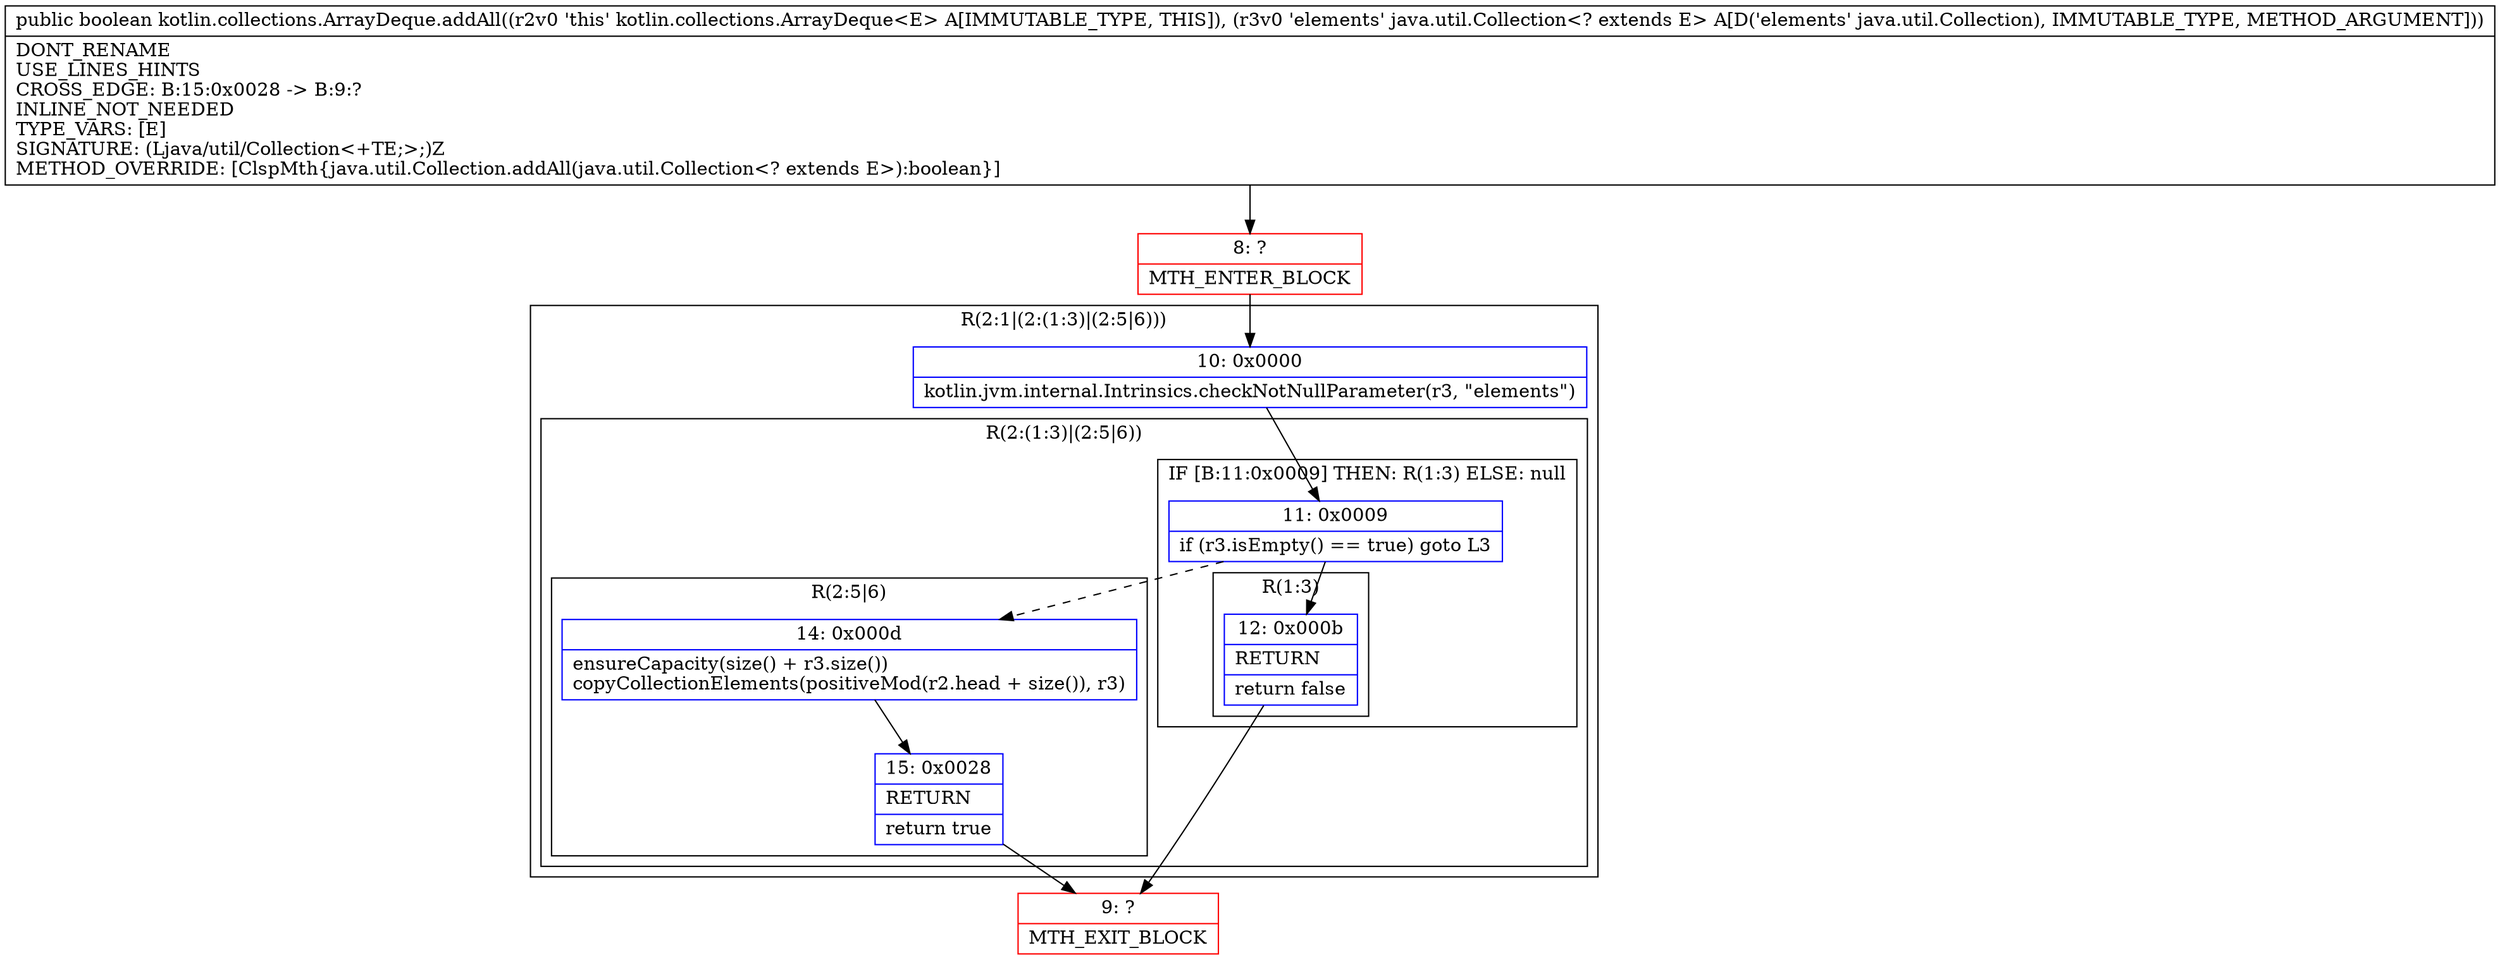 digraph "CFG forkotlin.collections.ArrayDeque.addAll(Ljava\/util\/Collection;)Z" {
subgraph cluster_Region_1758665391 {
label = "R(2:1|(2:(1:3)|(2:5|6)))";
node [shape=record,color=blue];
Node_10 [shape=record,label="{10\:\ 0x0000|kotlin.jvm.internal.Intrinsics.checkNotNullParameter(r3, \"elements\")\l}"];
subgraph cluster_Region_1750809070 {
label = "R(2:(1:3)|(2:5|6))";
node [shape=record,color=blue];
subgraph cluster_IfRegion_1433898433 {
label = "IF [B:11:0x0009] THEN: R(1:3) ELSE: null";
node [shape=record,color=blue];
Node_11 [shape=record,label="{11\:\ 0x0009|if (r3.isEmpty() == true) goto L3\l}"];
subgraph cluster_Region_995662540 {
label = "R(1:3)";
node [shape=record,color=blue];
Node_12 [shape=record,label="{12\:\ 0x000b|RETURN\l|return false\l}"];
}
}
subgraph cluster_Region_1261365610 {
label = "R(2:5|6)";
node [shape=record,color=blue];
Node_14 [shape=record,label="{14\:\ 0x000d|ensureCapacity(size() + r3.size())\lcopyCollectionElements(positiveMod(r2.head + size()), r3)\l}"];
Node_15 [shape=record,label="{15\:\ 0x0028|RETURN\l|return true\l}"];
}
}
}
Node_8 [shape=record,color=red,label="{8\:\ ?|MTH_ENTER_BLOCK\l}"];
Node_9 [shape=record,color=red,label="{9\:\ ?|MTH_EXIT_BLOCK\l}"];
MethodNode[shape=record,label="{public boolean kotlin.collections.ArrayDeque.addAll((r2v0 'this' kotlin.collections.ArrayDeque\<E\> A[IMMUTABLE_TYPE, THIS]), (r3v0 'elements' java.util.Collection\<? extends E\> A[D('elements' java.util.Collection), IMMUTABLE_TYPE, METHOD_ARGUMENT]))  | DONT_RENAME\lUSE_LINES_HINTS\lCROSS_EDGE: B:15:0x0028 \-\> B:9:?\lINLINE_NOT_NEEDED\lTYPE_VARS: [E]\lSIGNATURE: (Ljava\/util\/Collection\<+TE;\>;)Z\lMETHOD_OVERRIDE: [ClspMth\{java.util.Collection.addAll(java.util.Collection\<? extends E\>):boolean\}]\l}"];
MethodNode -> Node_8;Node_10 -> Node_11;
Node_11 -> Node_12;
Node_11 -> Node_14[style=dashed];
Node_12 -> Node_9;
Node_14 -> Node_15;
Node_15 -> Node_9;
Node_8 -> Node_10;
}

